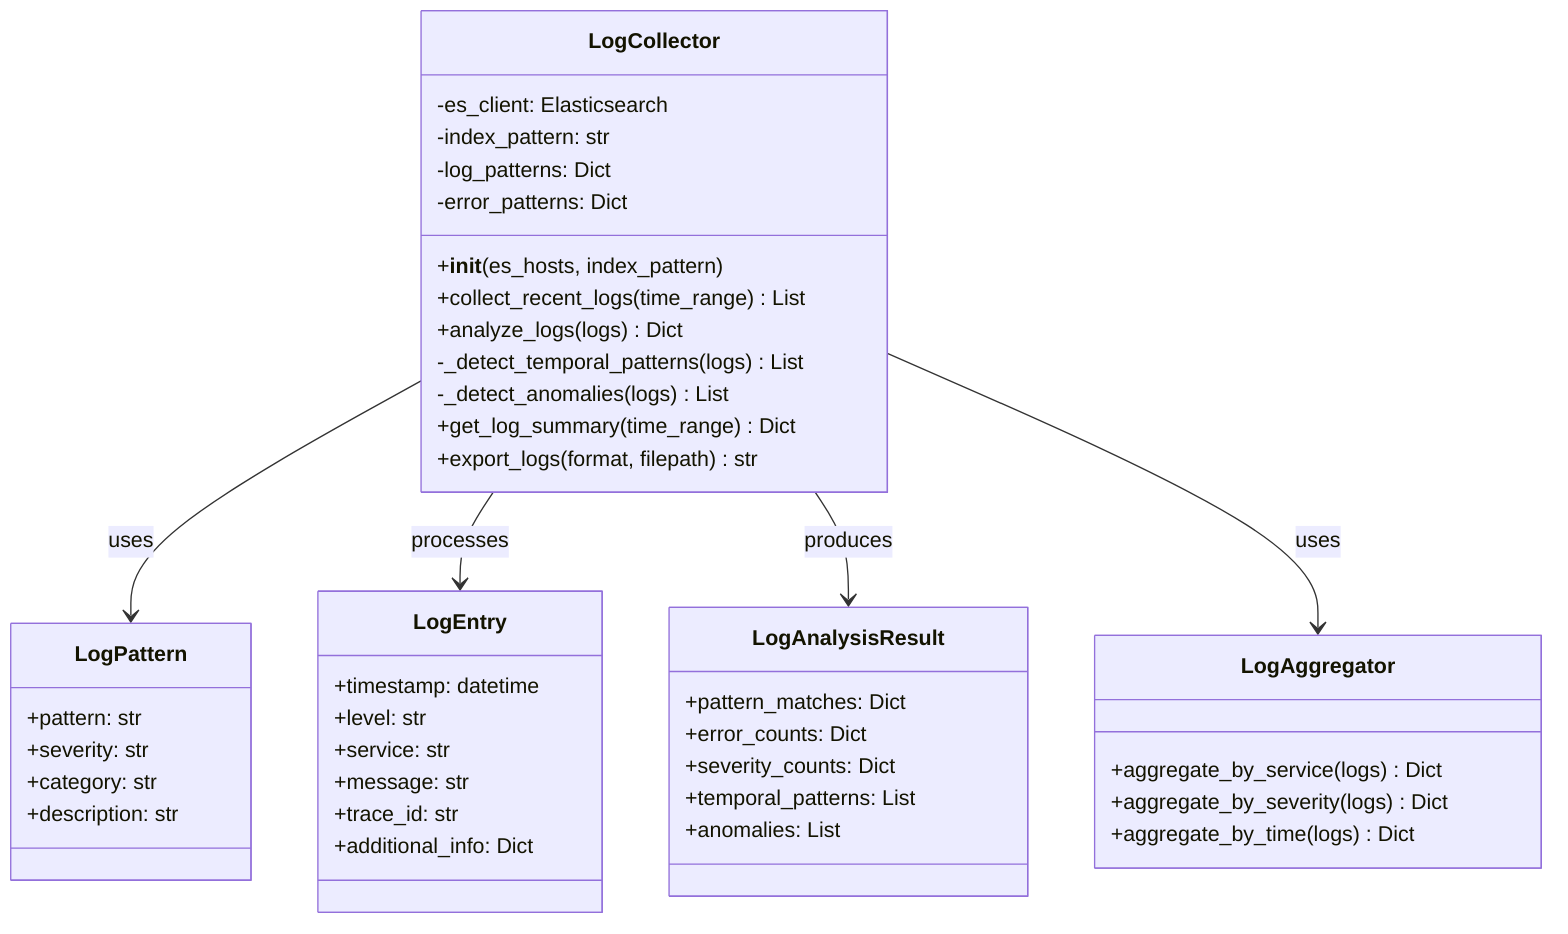 classDiagram
    class LogCollector {
        -es_client: Elasticsearch
        -index_pattern: str
        -log_patterns: Dict
        -error_patterns: Dict
        +__init__(es_hosts, index_pattern)
        +collect_recent_logs(time_range) List
        +analyze_logs(logs) Dict
        -_detect_temporal_patterns(logs) List
        -_detect_anomalies(logs) List
        +get_log_summary(time_range) Dict
        +export_logs(format, filepath) str
    }

    class LogPattern {
        +pattern: str
        +severity: str
        +category: str
        +description: str
    }

    class LogEntry {
        +timestamp: datetime
        +level: str
        +service: str
        +message: str
        +trace_id: str
        +additional_info: Dict
    }

    class LogAnalysisResult {
        +pattern_matches: Dict
        +error_counts: Dict
        +severity_counts: Dict
        +temporal_patterns: List
        +anomalies: List
    }

    class LogAggregator {
        +aggregate_by_service(logs) Dict
        +aggregate_by_severity(logs) Dict
        +aggregate_by_time(logs) Dict
    }

    LogCollector --> LogPattern : uses
    LogCollector --> LogEntry : processes
    LogCollector --> LogAnalysisResult : produces
    LogCollector --> LogAggregator : uses
